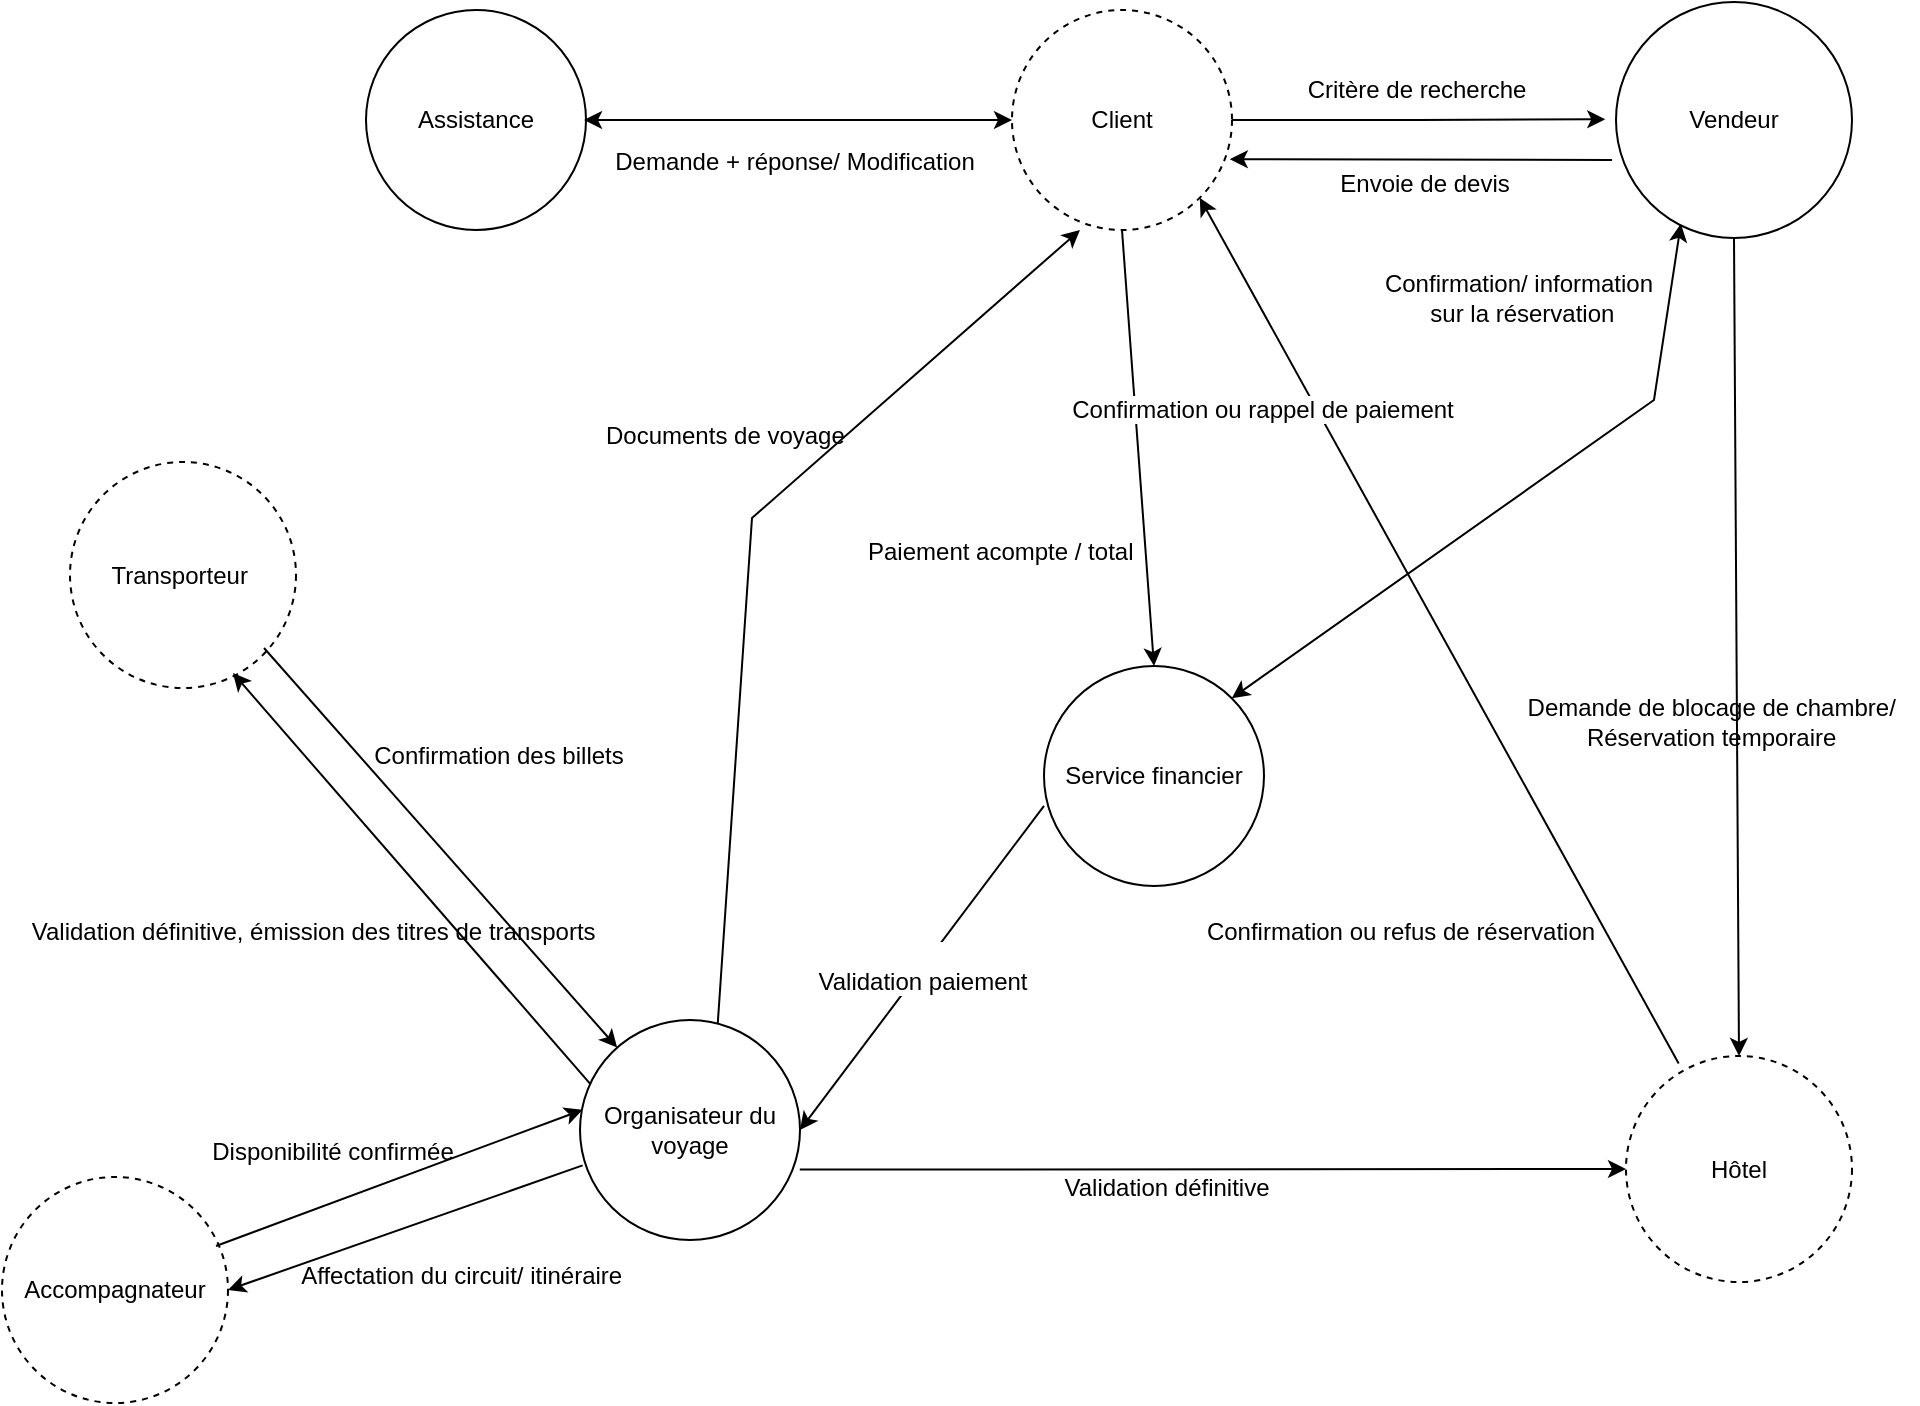 <mxfile version="28.2.7">
  <diagram name="Page-1" id="dCOYS_EmK8o0BA9RJVwB">
    <mxGraphModel grid="0" page="0" gridSize="10" guides="1" tooltips="1" connect="1" arrows="1" fold="1" pageScale="1" pageWidth="827" pageHeight="1169" math="0" shadow="0">
      <root>
        <mxCell id="0" />
        <mxCell id="1" parent="0" />
        <mxCell id="bbPRL8Z0iv0n-ZkUHsG4-40" style="edgeStyle=orthogonalEdgeStyle;rounded=0;orthogonalLoop=1;jettySize=auto;html=1;exitX=1;exitY=0.5;exitDx=0;exitDy=0;" edge="1" parent="1" source="BzM37wc21GzUYKBLxh6Y-238">
          <mxGeometry relative="1" as="geometry">
            <mxPoint x="698.615" y="224.615" as="targetPoint" />
          </mxGeometry>
        </mxCell>
        <mxCell id="BzM37wc21GzUYKBLxh6Y-238" value="Client" style="ellipse;whiteSpace=wrap;html=1;aspect=fixed;dashed=1;labelBackgroundColor=none;" vertex="1" parent="1">
          <mxGeometry x="402" y="170" width="110" height="110" as="geometry" />
        </mxCell>
        <mxCell id="BzM37wc21GzUYKBLxh6Y-242" value="Critère de recherche" style="text;html=1;align=center;verticalAlign=middle;resizable=0;points=[];autosize=1;strokeColor=none;fillColor=none;" vertex="1" parent="1">
          <mxGeometry x="539" y="195" width="130" height="30" as="geometry" />
        </mxCell>
        <mxCell id="BzM37wc21GzUYKBLxh6Y-244" value="Service financier" style="ellipse;whiteSpace=wrap;html=1;aspect=fixed;" vertex="1" parent="1">
          <mxGeometry x="418" y="498" width="110" height="110" as="geometry" />
        </mxCell>
        <mxCell id="BzM37wc21GzUYKBLxh6Y-250" value="" style="endArrow=classic;html=1;rounded=0;entryX=0.5;entryY=0;entryDx=0;entryDy=0;exitX=0.5;exitY=1;exitDx=0;exitDy=0;" edge="1" parent="1" source="BzM37wc21GzUYKBLxh6Y-238" target="BzM37wc21GzUYKBLxh6Y-244">
          <mxGeometry width="50" height="50" relative="1" as="geometry">
            <mxPoint x="1090.042" y="786.997" as="sourcePoint" />
            <mxPoint x="522.0" y="731.6" as="targetPoint" />
          </mxGeometry>
        </mxCell>
        <mxCell id="BzM37wc21GzUYKBLxh6Y-252" value="Organisateur du voyage" style="ellipse;whiteSpace=wrap;html=1;aspect=fixed;" vertex="1" parent="1">
          <mxGeometry x="186" y="675" width="110" height="110" as="geometry" />
        </mxCell>
        <mxCell id="BzM37wc21GzUYKBLxh6Y-254" value="&lt;br&gt;&lt;span&gt;&lt;span style=&quot;color: rgb(0, 0, 0); font-family: Helvetica; font-size: 12px; font-style: normal; font-variant-ligatures: normal; font-variant-caps: normal; font-weight: 400; letter-spacing: normal; orphans: 2; text-align: center; text-indent: 0px; text-transform: none; widows: 2; word-spacing: 0px; -webkit-text-stroke-width: 0px; white-space: nowrap; text-decoration-thickness: initial; text-decoration-style: initial; text-decoration-color: initial; float: none; background-color: light-dark(rgb(255, 255, 255), rgb(34, 34, 34)); display: inline !important;&quot;&gt;Validation paiement&lt;/span&gt;&lt;br&gt;&lt;/span&gt;" style="endArrow=classic;html=1;rounded=0;entryX=1;entryY=0.5;entryDx=0;entryDy=0;exitX=0;exitY=0.636;exitDx=0;exitDy=0;exitPerimeter=0;" edge="1" parent="1" source="BzM37wc21GzUYKBLxh6Y-244" target="BzM37wc21GzUYKBLxh6Y-252">
          <mxGeometry width="50" height="50" relative="1" as="geometry">
            <mxPoint x="562" y="705" as="sourcePoint" />
            <mxPoint x="302" y="773.0" as="targetPoint" />
          </mxGeometry>
        </mxCell>
        <mxCell id="BzM37wc21GzUYKBLxh6Y-255" value="Documents de voyage" style="text;whiteSpace=wrap;html=1;" vertex="1" parent="1">
          <mxGeometry x="197" y="369" width="150" height="20" as="geometry" />
        </mxCell>
        <mxCell id="BzM37wc21GzUYKBLxh6Y-260" value="" style="endArrow=classic;html=1;rounded=0;exitX=0.626;exitY=0.018;exitDx=0;exitDy=0;exitPerimeter=0;" edge="1" parent="1" source="BzM37wc21GzUYKBLxh6Y-252">
          <mxGeometry width="50" height="50" relative="1" as="geometry">
            <mxPoint x="252" y="720" as="sourcePoint" />
            <mxPoint x="436" y="280" as="targetPoint" />
            <Array as="points">
              <mxPoint x="272" y="424" />
            </Array>
          </mxGeometry>
        </mxCell>
        <mxCell id="BzM37wc21GzUYKBLxh6Y-261" value="Assistance" style="ellipse;whiteSpace=wrap;html=1;aspect=fixed;" vertex="1" parent="1">
          <mxGeometry x="79" y="170" width="110" height="110" as="geometry" />
        </mxCell>
        <mxCell id="BzM37wc21GzUYKBLxh6Y-264" value="Demande + réponse/ Modification" style="text;html=1;align=center;verticalAlign=middle;resizable=0;points=[];autosize=1;strokeColor=none;fillColor=none;" vertex="1" parent="1">
          <mxGeometry x="194" y="233" width="198" height="26" as="geometry" />
        </mxCell>
        <mxCell id="bbPRL8Z0iv0n-ZkUHsG4-2" value="Transporteur&amp;nbsp;" style="ellipse;whiteSpace=wrap;html=1;aspect=fixed;dashed=1;" vertex="1" parent="1">
          <mxGeometry x="-69" y="396" width="113" height="113" as="geometry" />
        </mxCell>
        <mxCell id="bbPRL8Z0iv0n-ZkUHsG4-3" value="Hôtel" style="ellipse;whiteSpace=wrap;html=1;aspect=fixed;dashed=1;" vertex="1" parent="1">
          <mxGeometry x="709" y="693" width="113" height="113" as="geometry" />
        </mxCell>
        <mxCell id="bbPRL8Z0iv0n-ZkUHsG4-4" value="Accompagnateur" style="ellipse;whiteSpace=wrap;html=1;aspect=fixed;dashed=1;" vertex="1" parent="1">
          <mxGeometry x="-103" y="753.5" width="113" height="113" as="geometry" />
        </mxCell>
        <mxCell id="bbPRL8Z0iv0n-ZkUHsG4-5" value="" style="endArrow=classic;html=1;rounded=0;entryX=0.5;entryY=0;entryDx=0;entryDy=0;exitX=0.5;exitY=1;exitDx=0;exitDy=0;" edge="1" parent="1" source="bbPRL8Z0iv0n-ZkUHsG4-38" target="bbPRL8Z0iv0n-ZkUHsG4-3">
          <mxGeometry width="50" height="50" relative="1" as="geometry">
            <mxPoint x="1009.4" y="276.92" as="sourcePoint" />
            <mxPoint x="774.735" y="724.028" as="targetPoint" />
          </mxGeometry>
        </mxCell>
        <mxCell id="bbPRL8Z0iv0n-ZkUHsG4-6" value="Demande de blocage de chambre/&amp;nbsp;&lt;div&gt;Réservation temporaire&amp;nbsp;&lt;/div&gt;" style="text;html=1;align=center;verticalAlign=middle;resizable=0;points=[];autosize=1;strokeColor=none;fillColor=none;" vertex="1" parent="1">
          <mxGeometry x="650" y="505" width="205" height="41" as="geometry" />
        </mxCell>
        <mxCell id="bbPRL8Z0iv0n-ZkUHsG4-8" value="" style="endArrow=classic;html=1;rounded=0;entryX=1;entryY=1;entryDx=0;entryDy=0;exitX=0.233;exitY=0.033;exitDx=0;exitDy=0;exitPerimeter=0;" edge="1" parent="1" source="bbPRL8Z0iv0n-ZkUHsG4-3" target="BzM37wc21GzUYKBLxh6Y-238">
          <mxGeometry width="50" height="50" relative="1" as="geometry">
            <mxPoint x="736" y="729" as="sourcePoint" />
            <mxPoint x="740.82" y="453.4" as="targetPoint" />
          </mxGeometry>
        </mxCell>
        <mxCell id="bbPRL8Z0iv0n-ZkUHsG4-10" value="Confirmation ou refus de réservation" style="text;html=1;align=center;verticalAlign=middle;resizable=0;points=[];autosize=1;strokeColor=none;fillColor=none;" vertex="1" parent="1">
          <mxGeometry x="490" y="618" width="212" height="26" as="geometry" />
        </mxCell>
        <mxCell id="bbPRL8Z0iv0n-ZkUHsG4-11" value="" style="endArrow=classic;html=1;rounded=0;exitX=0.999;exitY=0.68;exitDx=0;exitDy=0;exitPerimeter=0;entryX=0;entryY=0.5;entryDx=0;entryDy=0;" edge="1" parent="1" source="BzM37wc21GzUYKBLxh6Y-252" target="bbPRL8Z0iv0n-ZkUHsG4-3">
          <mxGeometry width="50" height="50" relative="1" as="geometry">
            <mxPoint x="342" y="761" as="sourcePoint" />
            <mxPoint x="598" y="778" as="targetPoint" />
          </mxGeometry>
        </mxCell>
        <mxCell id="bbPRL8Z0iv0n-ZkUHsG4-12" value="Validation définitive" style="text;html=1;align=center;verticalAlign=middle;resizable=0;points=[];autosize=1;strokeColor=none;fillColor=none;" vertex="1" parent="1">
          <mxGeometry x="418" y="746" width="121" height="26" as="geometry" />
        </mxCell>
        <mxCell id="bbPRL8Z0iv0n-ZkUHsG4-22" value="&lt;span style=&quot;color: rgb(0, 0, 0); font-family: Helvetica; font-size: 12px; font-style: normal; font-variant-ligatures: normal; font-variant-caps: normal; font-weight: 400; letter-spacing: normal; orphans: 2; text-align: left; text-indent: 0px; text-transform: none; widows: 2; word-spacing: 0px; -webkit-text-stroke-width: 0px; white-space: normal; text-decoration-thickness: initial; text-decoration-style: initial; text-decoration-color: initial; float: none; display: inline !important;&quot;&gt;Paiement acompte / total&lt;/span&gt;" style="text;whiteSpace=wrap;html=1;" vertex="1" parent="1">
          <mxGeometry x="328" y="426.999" width="161" height="36" as="geometry" />
        </mxCell>
        <mxCell id="bbPRL8Z0iv0n-ZkUHsG4-23" value="" style="endArrow=classic;html=1;rounded=0;entryX=0.721;entryY=0.934;entryDx=0;entryDy=0;entryPerimeter=0;" edge="1" parent="1" target="bbPRL8Z0iv0n-ZkUHsG4-2">
          <mxGeometry width="50" height="50" relative="1" as="geometry">
            <mxPoint x="191" y="706.81" as="sourcePoint" />
            <mxPoint x="26.959" y="562.996" as="targetPoint" />
          </mxGeometry>
        </mxCell>
        <mxCell id="bbPRL8Z0iv0n-ZkUHsG4-24" value="Validation définitive, émission des titres de transports&amp;nbsp;" style="text;html=1;align=center;verticalAlign=middle;resizable=0;points=[];autosize=1;strokeColor=none;fillColor=none;" vertex="1" parent="1">
          <mxGeometry x="-98" y="618" width="303" height="26" as="geometry" />
        </mxCell>
        <mxCell id="bbPRL8Z0iv0n-ZkUHsG4-26" value="" style="endArrow=classic;html=1;rounded=0;entryX=1;entryY=0.5;entryDx=0;entryDy=0;exitX=0.012;exitY=0.661;exitDx=0;exitDy=0;exitPerimeter=0;" edge="1" parent="1" source="BzM37wc21GzUYKBLxh6Y-252" target="bbPRL8Z0iv0n-ZkUHsG4-4">
          <mxGeometry width="50" height="50" relative="1" as="geometry">
            <mxPoint x="338" y="1005" as="sourcePoint" />
            <mxPoint x="174" y="861" as="targetPoint" />
          </mxGeometry>
        </mxCell>
        <mxCell id="bbPRL8Z0iv0n-ZkUHsG4-27" value="Affectation du circuit/ itinéraire&amp;nbsp;" style="text;html=1;align=center;verticalAlign=middle;resizable=0;points=[];autosize=1;strokeColor=none;fillColor=none;" vertex="1" parent="1">
          <mxGeometry x="37" y="789.5" width="182" height="26" as="geometry" />
        </mxCell>
        <mxCell id="bbPRL8Z0iv0n-ZkUHsG4-28" value="" style="endArrow=classic;html=1;rounded=0;entryX=0.012;entryY=0.408;entryDx=0;entryDy=0;entryPerimeter=0;" edge="1" parent="1" target="BzM37wc21GzUYKBLxh6Y-252">
          <mxGeometry width="50" height="50" relative="1" as="geometry">
            <mxPoint x="4" y="788" as="sourcePoint" />
            <mxPoint x="54" y="738" as="targetPoint" />
          </mxGeometry>
        </mxCell>
        <mxCell id="bbPRL8Z0iv0n-ZkUHsG4-29" value="Disponibilité confirmée" style="text;html=1;align=center;verticalAlign=middle;resizable=0;points=[];autosize=1;strokeColor=none;fillColor=none;" vertex="1" parent="1">
          <mxGeometry x="-8" y="727.5" width="139" height="26" as="geometry" />
        </mxCell>
        <mxCell id="bbPRL8Z0iv0n-ZkUHsG4-34" value="" style="endArrow=classic;startArrow=classic;html=1;rounded=0;entryX=0;entryY=0.5;entryDx=0;entryDy=0;" edge="1" parent="1" target="BzM37wc21GzUYKBLxh6Y-238">
          <mxGeometry width="50" height="50" relative="1" as="geometry">
            <mxPoint x="188" y="225" as="sourcePoint" />
            <mxPoint x="243" y="193" as="targetPoint" />
          </mxGeometry>
        </mxCell>
        <mxCell id="bbPRL8Z0iv0n-ZkUHsG4-37" value="&lt;span style=&quot;text-align: left; text-wrap-mode: wrap; background-color: rgb(255, 255, 255);&quot;&gt;Confirmation ou rappel de paiement&lt;/span&gt;" style="text;html=1;align=center;verticalAlign=middle;resizable=0;points=[];autosize=1;strokeColor=none;fillColor=none;" vertex="1" parent="1">
          <mxGeometry x="422" y="357" width="209" height="26" as="geometry" />
        </mxCell>
        <mxCell id="bbPRL8Z0iv0n-ZkUHsG4-38" value="Vendeur" style="ellipse;whiteSpace=wrap;html=1;aspect=fixed;" vertex="1" parent="1">
          <mxGeometry x="704" y="166" width="118" height="118" as="geometry" />
        </mxCell>
        <mxCell id="bbPRL8Z0iv0n-ZkUHsG4-43" value="" style="endArrow=classic;html=1;rounded=0;" edge="1" parent="1" target="BzM37wc21GzUYKBLxh6Y-252">
          <mxGeometry width="50" height="50" relative="1" as="geometry">
            <mxPoint x="28" y="489" as="sourcePoint" />
            <mxPoint x="78" y="439" as="targetPoint" />
          </mxGeometry>
        </mxCell>
        <mxCell id="bbPRL8Z0iv0n-ZkUHsG4-44" value="Confirmation des billets" style="text;html=1;align=center;verticalAlign=middle;resizable=0;points=[];autosize=1;strokeColor=none;fillColor=none;" vertex="1" parent="1">
          <mxGeometry x="73" y="530" width="143" height="26" as="geometry" />
        </mxCell>
        <mxCell id="bbPRL8Z0iv0n-ZkUHsG4-48" value="" style="endArrow=classic;html=1;rounded=0;entryX=0.99;entryY=0.678;entryDx=0;entryDy=0;entryPerimeter=0;" edge="1" parent="1" target="BzM37wc21GzUYKBLxh6Y-238">
          <mxGeometry width="50" height="50" relative="1" as="geometry">
            <mxPoint x="702" y="245" as="sourcePoint" />
            <mxPoint x="657" y="235" as="targetPoint" />
          </mxGeometry>
        </mxCell>
        <mxCell id="bbPRL8Z0iv0n-ZkUHsG4-49" value="Envoie de devis" style="text;html=1;align=center;verticalAlign=middle;resizable=0;points=[];autosize=1;strokeColor=none;fillColor=none;" vertex="1" parent="1">
          <mxGeometry x="556" y="244" width="103" height="26" as="geometry" />
        </mxCell>
        <mxCell id="bbPRL8Z0iv0n-ZkUHsG4-54" value="" style="endArrow=classic;startArrow=classic;html=1;rounded=0;exitX=1;exitY=0;exitDx=0;exitDy=0;entryX=0.275;entryY=0.94;entryDx=0;entryDy=0;entryPerimeter=0;" edge="1" parent="1" source="BzM37wc21GzUYKBLxh6Y-244" target="bbPRL8Z0iv0n-ZkUHsG4-38">
          <mxGeometry width="50" height="50" relative="1" as="geometry">
            <mxPoint x="677" y="325" as="sourcePoint" />
            <mxPoint x="727" y="275" as="targetPoint" />
            <Array as="points">
              <mxPoint x="723" y="365" />
            </Array>
          </mxGeometry>
        </mxCell>
        <mxCell id="bbPRL8Z0iv0n-ZkUHsG4-55" value="Confirmation/ information&lt;div&gt;&amp;nbsp;sur la réservation&lt;/div&gt;" style="text;html=1;align=center;verticalAlign=middle;resizable=0;points=[];autosize=1;strokeColor=none;fillColor=none;" vertex="1" parent="1">
          <mxGeometry x="579" y="293" width="152" height="41" as="geometry" />
        </mxCell>
      </root>
    </mxGraphModel>
  </diagram>
</mxfile>
